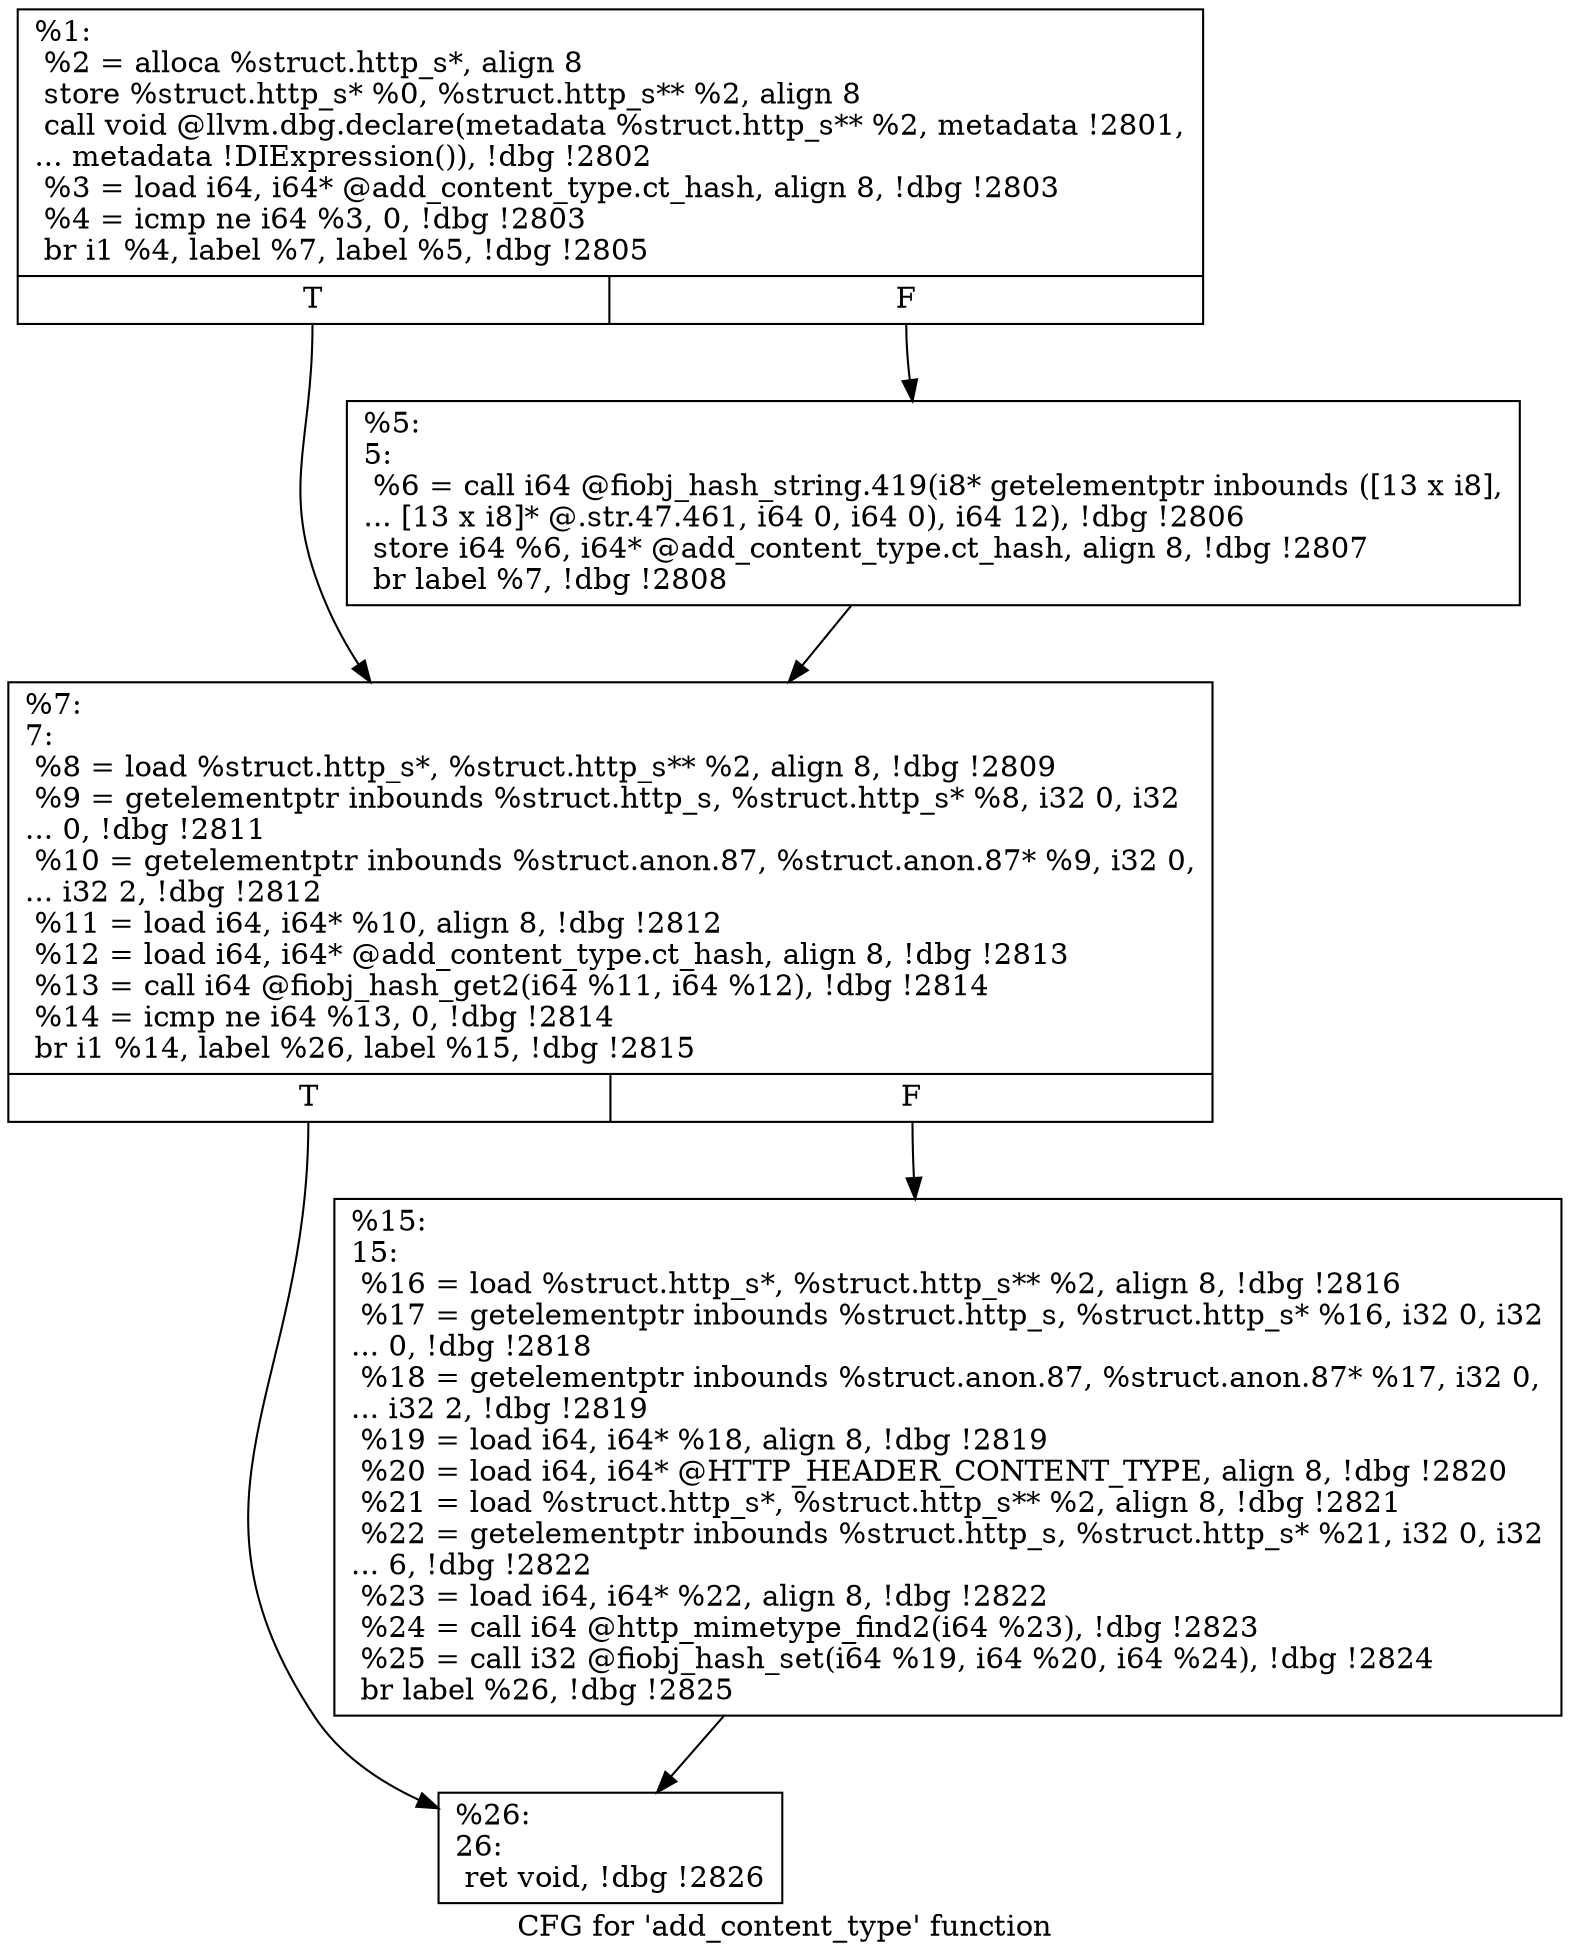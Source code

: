 digraph "CFG for 'add_content_type' function" {
	label="CFG for 'add_content_type' function";

	Node0x5568522dae70 [shape=record,label="{%1:\l  %2 = alloca %struct.http_s*, align 8\l  store %struct.http_s* %0, %struct.http_s** %2, align 8\l  call void @llvm.dbg.declare(metadata %struct.http_s** %2, metadata !2801,\l... metadata !DIExpression()), !dbg !2802\l  %3 = load i64, i64* @add_content_type.ct_hash, align 8, !dbg !2803\l  %4 = icmp ne i64 %3, 0, !dbg !2803\l  br i1 %4, label %7, label %5, !dbg !2805\l|{<s0>T|<s1>F}}"];
	Node0x5568522dae70:s0 -> Node0x5568522dd5d0;
	Node0x5568522dae70:s1 -> Node0x5568522dd580;
	Node0x5568522dd580 [shape=record,label="{%5:\l5:                                                \l  %6 = call i64 @fiobj_hash_string.419(i8* getelementptr inbounds ([13 x i8],\l... [13 x i8]* @.str.47.461, i64 0, i64 0), i64 12), !dbg !2806\l  store i64 %6, i64* @add_content_type.ct_hash, align 8, !dbg !2807\l  br label %7, !dbg !2808\l}"];
	Node0x5568522dd580 -> Node0x5568522dd5d0;
	Node0x5568522dd5d0 [shape=record,label="{%7:\l7:                                                \l  %8 = load %struct.http_s*, %struct.http_s** %2, align 8, !dbg !2809\l  %9 = getelementptr inbounds %struct.http_s, %struct.http_s* %8, i32 0, i32\l... 0, !dbg !2811\l  %10 = getelementptr inbounds %struct.anon.87, %struct.anon.87* %9, i32 0,\l... i32 2, !dbg !2812\l  %11 = load i64, i64* %10, align 8, !dbg !2812\l  %12 = load i64, i64* @add_content_type.ct_hash, align 8, !dbg !2813\l  %13 = call i64 @fiobj_hash_get2(i64 %11, i64 %12), !dbg !2814\l  %14 = icmp ne i64 %13, 0, !dbg !2814\l  br i1 %14, label %26, label %15, !dbg !2815\l|{<s0>T|<s1>F}}"];
	Node0x5568522dd5d0:s0 -> Node0x5568522dd670;
	Node0x5568522dd5d0:s1 -> Node0x5568522dd620;
	Node0x5568522dd620 [shape=record,label="{%15:\l15:                                               \l  %16 = load %struct.http_s*, %struct.http_s** %2, align 8, !dbg !2816\l  %17 = getelementptr inbounds %struct.http_s, %struct.http_s* %16, i32 0, i32\l... 0, !dbg !2818\l  %18 = getelementptr inbounds %struct.anon.87, %struct.anon.87* %17, i32 0,\l... i32 2, !dbg !2819\l  %19 = load i64, i64* %18, align 8, !dbg !2819\l  %20 = load i64, i64* @HTTP_HEADER_CONTENT_TYPE, align 8, !dbg !2820\l  %21 = load %struct.http_s*, %struct.http_s** %2, align 8, !dbg !2821\l  %22 = getelementptr inbounds %struct.http_s, %struct.http_s* %21, i32 0, i32\l... 6, !dbg !2822\l  %23 = load i64, i64* %22, align 8, !dbg !2822\l  %24 = call i64 @http_mimetype_find2(i64 %23), !dbg !2823\l  %25 = call i32 @fiobj_hash_set(i64 %19, i64 %20, i64 %24), !dbg !2824\l  br label %26, !dbg !2825\l}"];
	Node0x5568522dd620 -> Node0x5568522dd670;
	Node0x5568522dd670 [shape=record,label="{%26:\l26:                                               \l  ret void, !dbg !2826\l}"];
}
